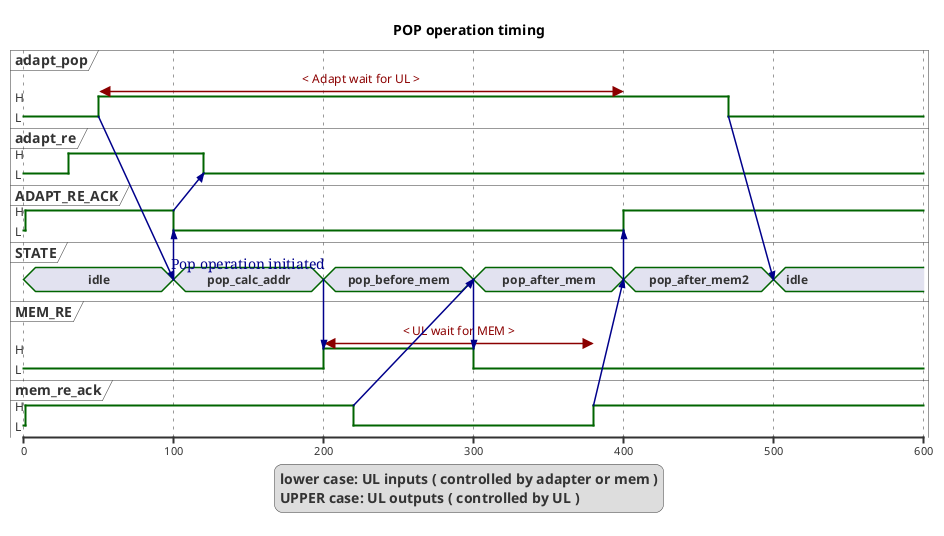 ' Use this source on this site:
' https://www.planttext.com/
@startuml

Title POP operation timing

legend
lower case: UL inputs ( controlled by adapter or mem )
UPPER case: UL outputs ( controlled by UL )
end legend

robust "adapt_pop" as AP
robust "adapt_re" as ARE
robust "ADAPT_RE_ACK" as AREACK
concise "STATE" as ST
robust "MEM_RE" as MRE
robust "mem_re_ack" as MREACK

scale 100 as 150 pixels


@0
ARE is L
AREACK is L
AP is L
ST is idle
MRE is L
MREACK is L

@1
AREACK is H
MREACK is H

@30
ARE is H

@50
AP is H
AP -> ST@+50 : Pop operation initiated

@100
ST is pop_calc_addr
AREACK is L
ST -> AREACK
AREACK -> ARE@+20 

@120
ARE is L

@200
MRE is H
ST is pop_before_mem
ST -> MRE

@220
MREACK is L
MREACK -> ST@+80

@300
ST is pop_after_mem
MRE is L
ST -> MRE

@380
MREACK is H
MREACK -> ST@+20

@400
ST is pop_after_mem2
AREACK is H
ST -> AREACK

@470
AP is L
AP -> ST@+30

@500
ST is idle


@MRE
@200 <-> @380 : < UL wait for MEM >

@AP
@50 <-> @400 : < Adapt wait for UL >


@enduml